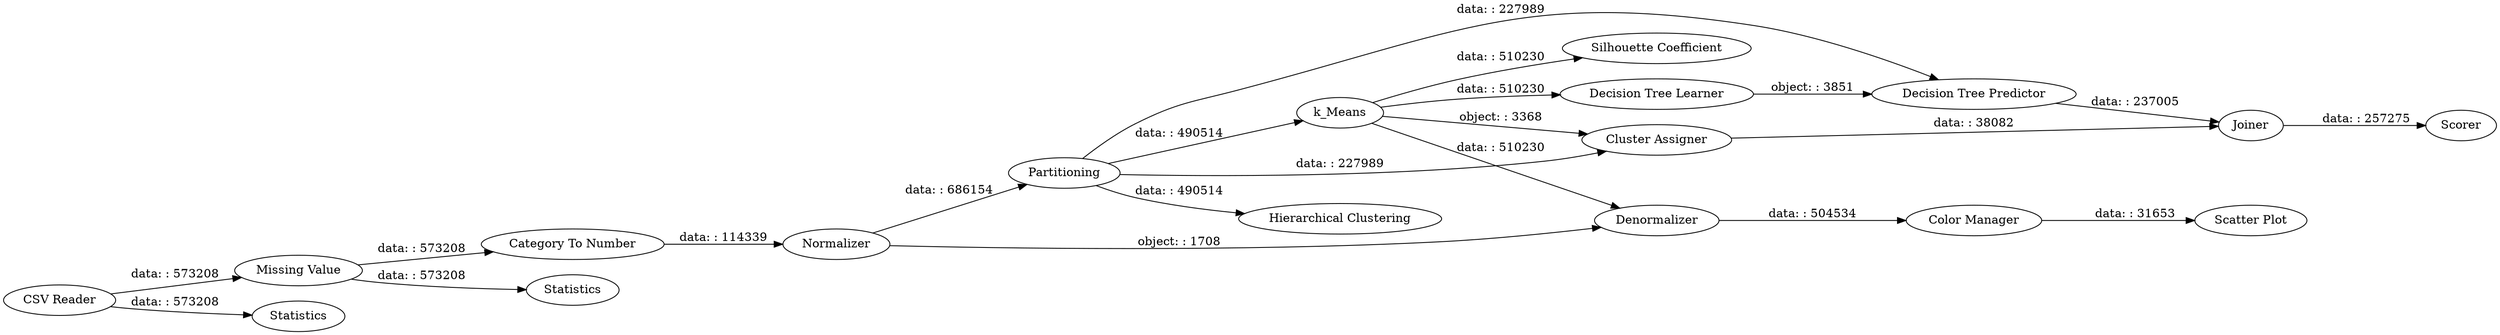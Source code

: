 digraph {
	"5904683887225838566_7" [label=Partitioning]
	"5904683887225838566_8" [label="Hierarchical Clustering"]
	"5904683887225838566_16" [label="Decision Tree Learner"]
	"5904683887225838566_21" [label="Scatter Plot"]
	"5904683887225838566_1" [label="CSV Reader"]
	"5904683887225838566_3" [label="Category To Number"]
	"5904683887225838566_17" [label="Decision Tree Predictor"]
	"5904683887225838566_10" [label="Cluster Assigner"]
	"5904683887225838566_20" [label=Denormalizer]
	"5904683887225838566_18" [label=Joiner]
	"5904683887225838566_22" [label="Color Manager"]
	"5904683887225838566_19" [label=Scorer]
	"5904683887225838566_15" [label="Silhouette Coefficient"]
	"5904683887225838566_14" [label=Statistics]
	"5904683887225838566_12" [label=Statistics]
	"5904683887225838566_9" [label=k_Means]
	"5904683887225838566_13" [label=Normalizer]
	"5904683887225838566_2" [label="Missing Value"]
	"5904683887225838566_9" -> "5904683887225838566_15" [label="data: : 510230"]
	"5904683887225838566_3" -> "5904683887225838566_13" [label="data: : 114339"]
	"5904683887225838566_13" -> "5904683887225838566_20" [label="object: : 1708"]
	"5904683887225838566_9" -> "5904683887225838566_16" [label="data: : 510230"]
	"5904683887225838566_2" -> "5904683887225838566_14" [label="data: : 573208"]
	"5904683887225838566_7" -> "5904683887225838566_9" [label="data: : 490514"]
	"5904683887225838566_1" -> "5904683887225838566_2" [label="data: : 573208"]
	"5904683887225838566_9" -> "5904683887225838566_20" [label="data: : 510230"]
	"5904683887225838566_10" -> "5904683887225838566_18" [label="data: : 38082"]
	"5904683887225838566_2" -> "5904683887225838566_3" [label="data: : 573208"]
	"5904683887225838566_16" -> "5904683887225838566_17" [label="object: : 3851"]
	"5904683887225838566_13" -> "5904683887225838566_7" [label="data: : 686154"]
	"5904683887225838566_7" -> "5904683887225838566_10" [label="data: : 227989"]
	"5904683887225838566_22" -> "5904683887225838566_21" [label="data: : 31653"]
	"5904683887225838566_7" -> "5904683887225838566_8" [label="data: : 490514"]
	"5904683887225838566_17" -> "5904683887225838566_18" [label="data: : 237005"]
	"5904683887225838566_9" -> "5904683887225838566_10" [label="object: : 3368"]
	"5904683887225838566_20" -> "5904683887225838566_22" [label="data: : 504534"]
	"5904683887225838566_7" -> "5904683887225838566_17" [label="data: : 227989"]
	"5904683887225838566_18" -> "5904683887225838566_19" [label="data: : 257275"]
	"5904683887225838566_1" -> "5904683887225838566_12" [label="data: : 573208"]
	rankdir=LR
}
